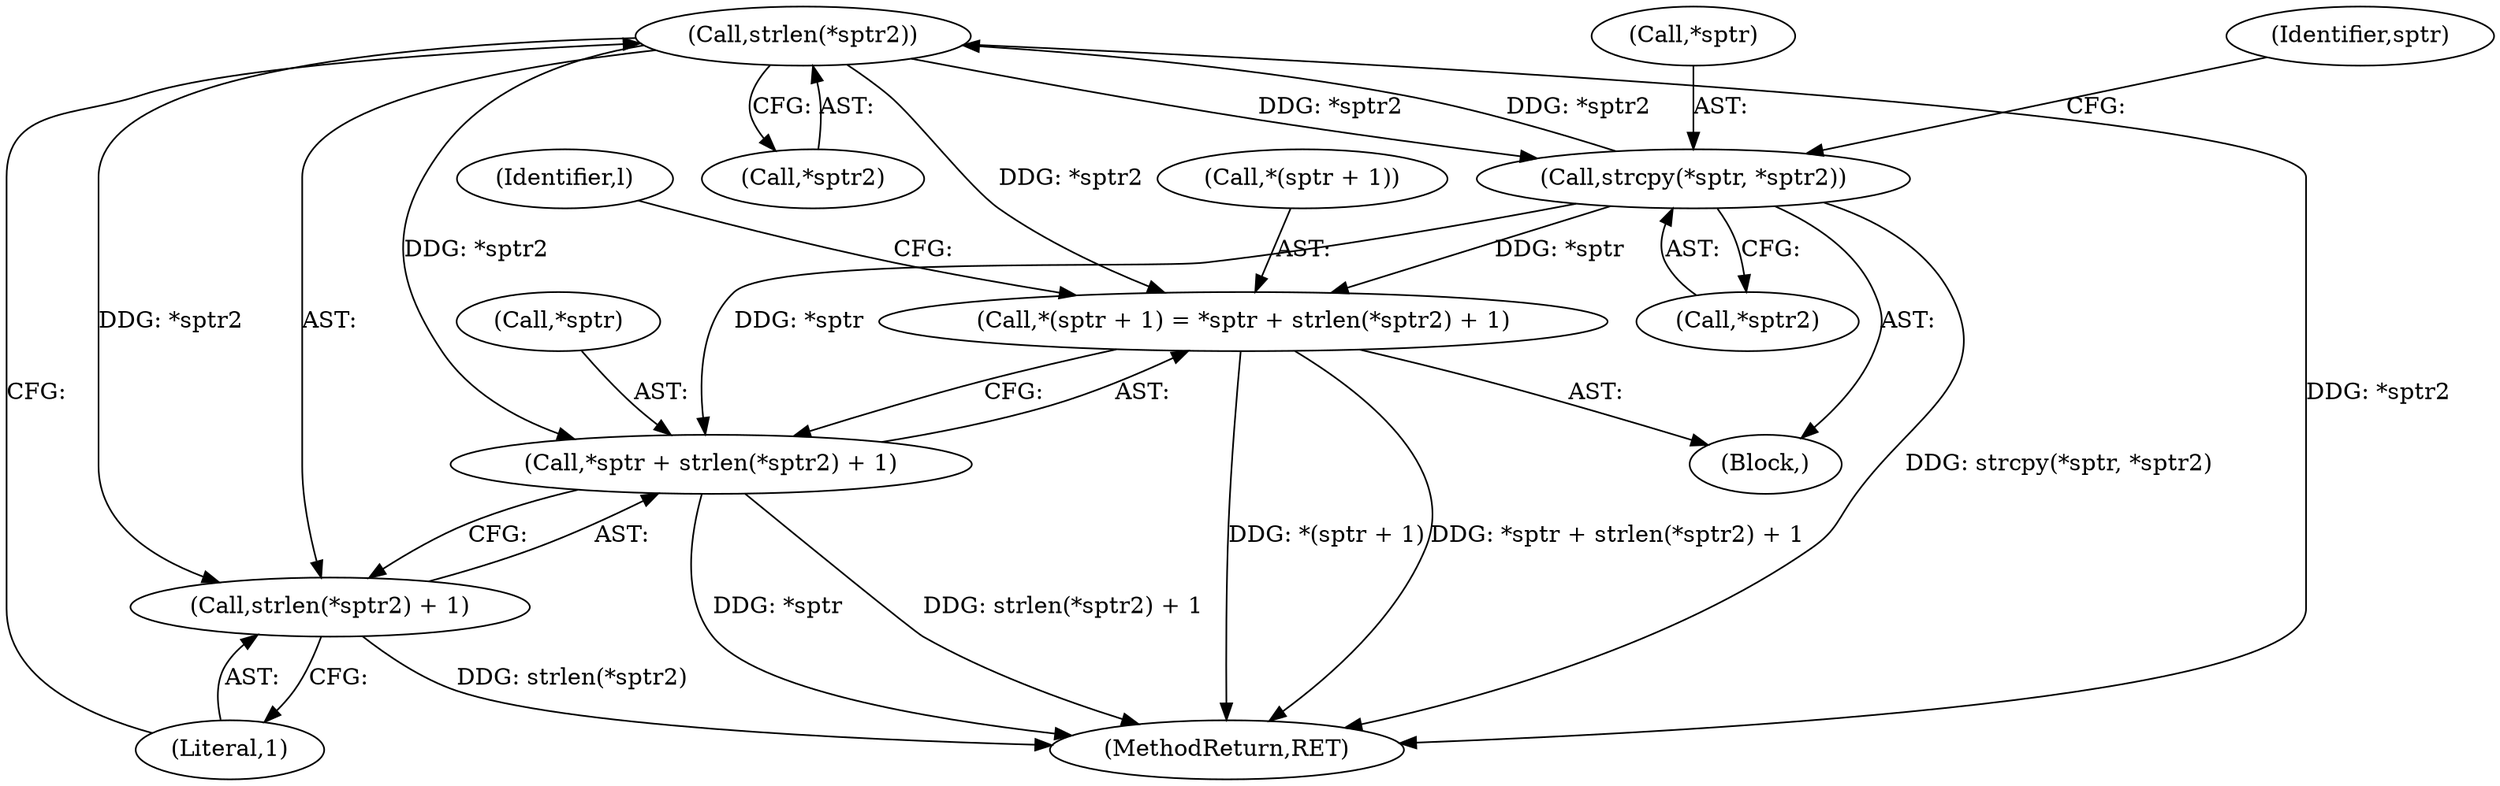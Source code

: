 digraph "0_libXpm_d1167418f0fd02a27f617ec5afd6db053afbe185@API" {
"1000504" [label="(Call,strlen(*sptr2))"];
"1000490" [label="(Call,strcpy(*sptr, *sptr2))"];
"1000504" [label="(Call,strlen(*sptr2))"];
"1000495" [label="(Call,*(sptr + 1) = *sptr + strlen(*sptr2) + 1)"];
"1000500" [label="(Call,*sptr + strlen(*sptr2) + 1)"];
"1000503" [label="(Call,strlen(*sptr2) + 1)"];
"1000507" [label="(Literal,1)"];
"1000609" [label="(MethodReturn,RET)"];
"1000490" [label="(Call,strcpy(*sptr, *sptr2))"];
"1000493" [label="(Call,*sptr2)"];
"1000496" [label="(Call,*(sptr + 1))"];
"1000505" [label="(Call,*sptr2)"];
"1000503" [label="(Call,strlen(*sptr2) + 1)"];
"1000504" [label="(Call,strlen(*sptr2))"];
"1000491" [label="(Call,*sptr)"];
"1000500" [label="(Call,*sptr + strlen(*sptr2) + 1)"];
"1000498" [label="(Identifier,sptr)"];
"1000483" [label="(Identifier,l)"];
"1000495" [label="(Call,*(sptr + 1) = *sptr + strlen(*sptr2) + 1)"];
"1000489" [label="(Block,)"];
"1000501" [label="(Call,*sptr)"];
"1000504" -> "1000503"  [label="AST: "];
"1000504" -> "1000505"  [label="CFG: "];
"1000505" -> "1000504"  [label="AST: "];
"1000507" -> "1000504"  [label="CFG: "];
"1000504" -> "1000609"  [label="DDG: *sptr2"];
"1000504" -> "1000490"  [label="DDG: *sptr2"];
"1000504" -> "1000495"  [label="DDG: *sptr2"];
"1000504" -> "1000500"  [label="DDG: *sptr2"];
"1000504" -> "1000503"  [label="DDG: *sptr2"];
"1000490" -> "1000504"  [label="DDG: *sptr2"];
"1000490" -> "1000489"  [label="AST: "];
"1000490" -> "1000493"  [label="CFG: "];
"1000491" -> "1000490"  [label="AST: "];
"1000493" -> "1000490"  [label="AST: "];
"1000498" -> "1000490"  [label="CFG: "];
"1000490" -> "1000609"  [label="DDG: strcpy(*sptr, *sptr2)"];
"1000490" -> "1000495"  [label="DDG: *sptr"];
"1000490" -> "1000500"  [label="DDG: *sptr"];
"1000495" -> "1000489"  [label="AST: "];
"1000495" -> "1000500"  [label="CFG: "];
"1000496" -> "1000495"  [label="AST: "];
"1000500" -> "1000495"  [label="AST: "];
"1000483" -> "1000495"  [label="CFG: "];
"1000495" -> "1000609"  [label="DDG: *(sptr + 1)"];
"1000495" -> "1000609"  [label="DDG: *sptr + strlen(*sptr2) + 1"];
"1000500" -> "1000503"  [label="CFG: "];
"1000501" -> "1000500"  [label="AST: "];
"1000503" -> "1000500"  [label="AST: "];
"1000500" -> "1000609"  [label="DDG: strlen(*sptr2) + 1"];
"1000500" -> "1000609"  [label="DDG: *sptr"];
"1000503" -> "1000507"  [label="CFG: "];
"1000507" -> "1000503"  [label="AST: "];
"1000503" -> "1000609"  [label="DDG: strlen(*sptr2)"];
}
